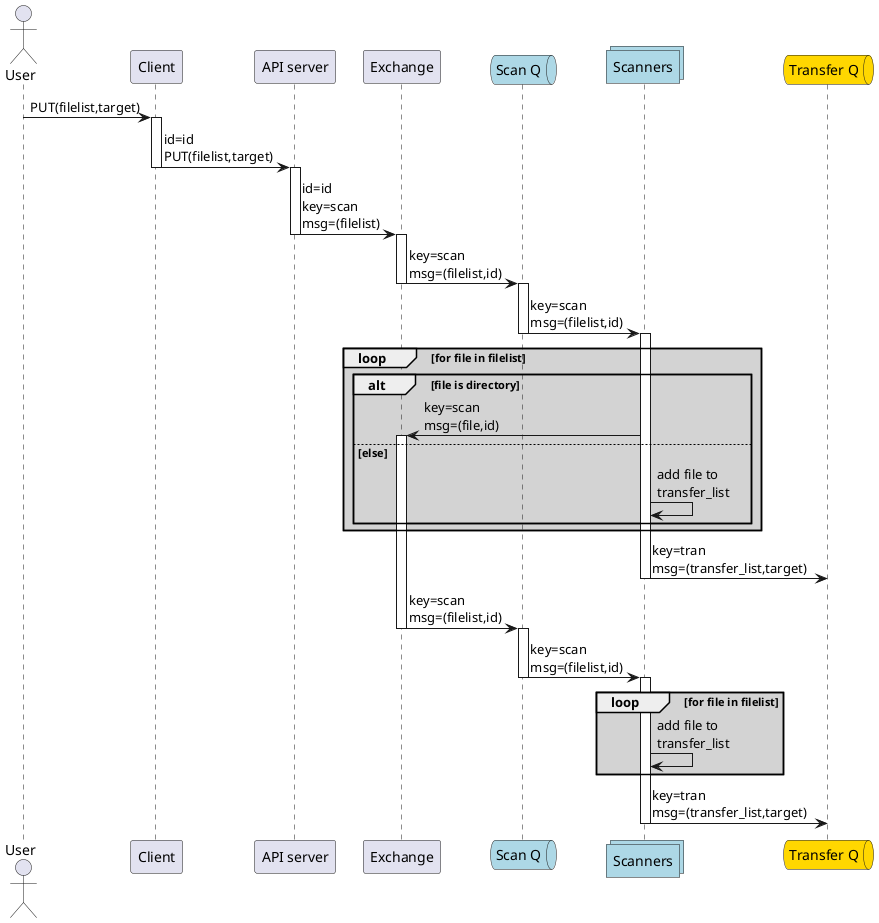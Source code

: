 @startuml message_flow_put

actor user as "User"
participant client as "Client"
participant server as "API server"
participant exchange as "Exchange"

queue q1 as "Scan Q" #lightblue
collections scan as "Scanners" #lightblue

queue q2 as "Transfer Q" #gold

user -> client : PUT(filelist,target)
activate client
client -> server : id=id\nPUT(filelist,target)
deactivate client
activate server
server -> exchange : id=id\nkey=scan\nmsg=(filelist)
deactivate server
activate exchange
exchange -> q1 : key=scan\nmsg=(filelist,id)
deactivate exchange
activate q1
q1 -> scan : key=scan\nmsg=(filelist,id)
deactivate q1
activate scan
loop #lightgrey for file in filelist 
    alt file is directory
        scan -> exchange : key=scan\nmsg=(file,id)
        activate exchange
    else else
        scan -> scan : add file to\ntransfer_list
    end
end
scan -> q2 : key=tran\nmsg=(transfer_list,target)
deactivate scan
exchange -> q1 : key=scan\nmsg=(filelist,id)
deactivate exchange
activate q1
q1 -> scan : key=scan\nmsg=(filelist,id)
deactivate q1
activate scan
loop #lightgrey for file in filelist 
    scan -> scan : add file to\ntransfer_list
end
scan -> q2 : key=tran\nmsg=(transfer_list,target)
deactivate scan
@enduml